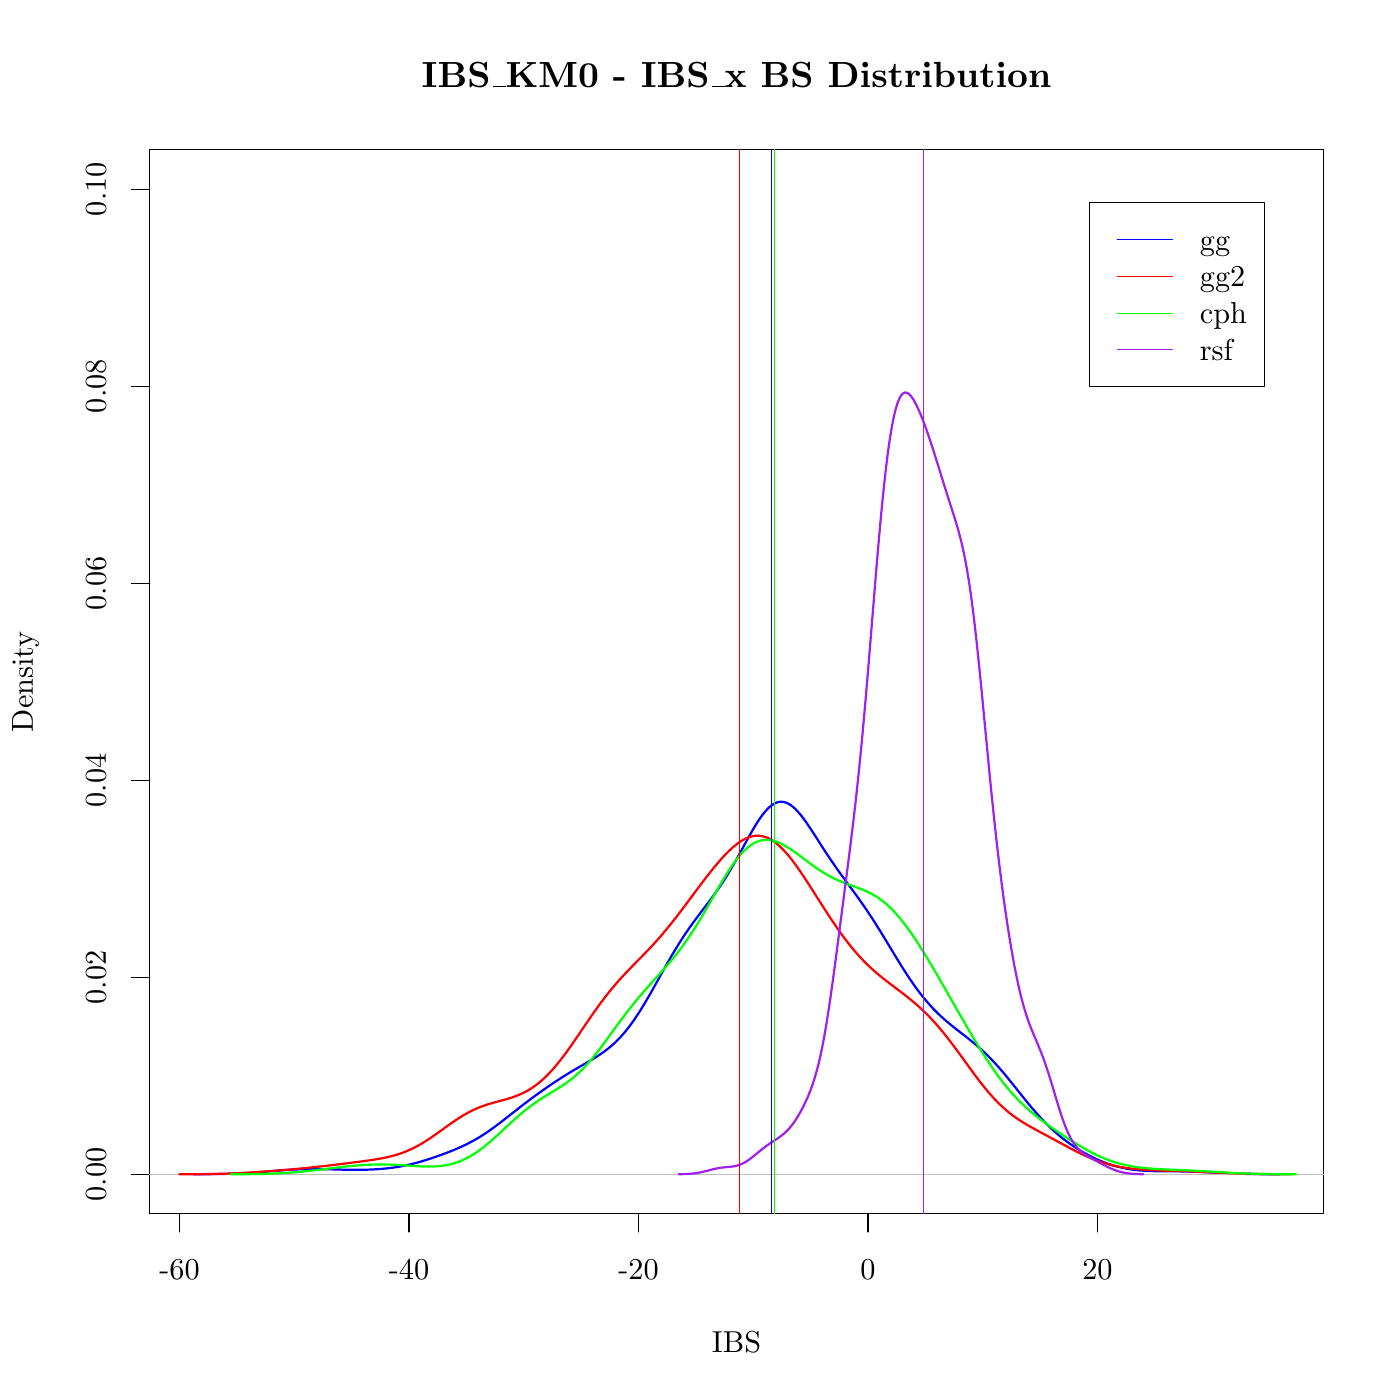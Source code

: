 % Created by tikzDevice version 0.8.1 on 2015-02-03 07:21:22
% !TEX encoding = UTF-8 Unicode
\documentclass[11pt]{memoir}
\nonstopmode

\usepackage{tikz}

\usepackage[active,tightpage,psfixbb]{preview}

\PreviewEnvironment{pgfpicture}

\setlength\PreviewBorder{0pt}

\usepackage{amsmath}
\newcommand{\SweaveOpts}[1]{}  % do not interfere with LaTeX
\newcommand{\SweaveInput}[1]{} % because they are not real TeX commands
\newcommand{\Sexpr}[1]{}       % will only be parsed by R


\usepackage{geometry}
\usepackage{amsmath}
\usepackage{lscape}
\geometry{verbose,tmargin=2.5cm,bmargin=2.5cm,lmargin=2.5cm,rmargin=2.5cm}


\begin{document}

\begin{tikzpicture}[x=1pt,y=1pt]
\definecolor{fillColor}{RGB}{255,255,255}
\path[use as bounding box,fill=fillColor,fill opacity=0.00] (0,0) rectangle (505.89,505.89);
\begin{scope}
\path[clip] ( 54.12, 67.32) rectangle (478.17,451.77);
\definecolor{drawColor}{RGB}{0,0,255}

\path[draw=drawColor,line width= 0.8pt,line join=round,line cap=round] ( 69.83, 81.57) --
	( 70.59, 81.57) --
	( 71.36, 81.58) --
	( 72.13, 81.58) --
	( 72.90, 81.58) --
	( 73.67, 81.59) --
	( 74.44, 81.59) --
	( 75.20, 81.60) --
	( 75.97, 81.61) --
	( 76.74, 81.62) --
	( 77.51, 81.63) --
	( 78.28, 81.64) --
	( 79.05, 81.65) --
	( 79.81, 81.66) --
	( 80.58, 81.68) --
	( 81.35, 81.70) --
	( 82.12, 81.72) --
	( 82.89, 81.74) --
	( 83.66, 81.76) --
	( 84.42, 81.79) --
	( 85.19, 81.82) --
	( 85.96, 81.85) --
	( 86.73, 81.89) --
	( 87.50, 81.92) --
	( 88.27, 81.96) --
	( 89.03, 82.01) --
	( 89.80, 82.05) --
	( 90.57, 82.10) --
	( 91.34, 82.15) --
	( 92.11, 82.20) --
	( 92.88, 82.26) --
	( 93.65, 82.32) --
	( 94.41, 82.38) --
	( 95.18, 82.44) --
	( 95.95, 82.50) --
	( 96.72, 82.56) --
	( 97.49, 82.63) --
	( 98.26, 82.69) --
	( 99.02, 82.75) --
	( 99.79, 82.82) --
	(100.56, 82.88) --
	(101.33, 82.94) --
	(102.10, 83.00) --
	(102.87, 83.05) --
	(103.63, 83.11) --
	(104.40, 83.16) --
	(105.17, 83.21) --
	(105.94, 83.25) --
	(106.71, 83.29) --
	(107.48, 83.32) --
	(108.24, 83.36) --
	(109.01, 83.38) --
	(109.78, 83.40) --
	(110.55, 83.42) --
	(111.32, 83.43) --
	(112.09, 83.44) --
	(112.85, 83.45) --
	(113.62, 83.45) --
	(114.39, 83.44) --
	(115.16, 83.44) --
	(115.93, 83.42) --
	(116.70, 83.41) --
	(117.46, 83.40) --
	(118.23, 83.38) --
	(119.00, 83.36) --
	(119.77, 83.34) --
	(120.54, 83.32) --
	(121.31, 83.30) --
	(122.07, 83.28) --
	(122.84, 83.26) --
	(123.61, 83.24) --
	(124.38, 83.22) --
	(125.15, 83.21) --
	(125.92, 83.20) --
	(126.69, 83.19) --
	(127.45, 83.18) --
	(128.22, 83.17) --
	(128.99, 83.17) --
	(129.76, 83.18) --
	(130.53, 83.19) --
	(131.30, 83.20) --
	(132.06, 83.21) --
	(132.83, 83.23) --
	(133.60, 83.26) --
	(134.37, 83.29) --
	(135.14, 83.33) --
	(135.91, 83.37) --
	(136.67, 83.42) --
	(137.44, 83.48) --
	(138.21, 83.54) --
	(138.98, 83.61) --
	(139.75, 83.69) --
	(140.52, 83.77) --
	(141.28, 83.87) --
	(142.05, 83.97) --
	(142.82, 84.08) --
	(143.59, 84.20) --
	(144.36, 84.33) --
	(145.13, 84.47) --
	(145.89, 84.62) --
	(146.66, 84.78) --
	(147.43, 84.95) --
	(148.20, 85.12) --
	(148.97, 85.31) --
	(149.74, 85.50) --
	(150.50, 85.71) --
	(151.27, 85.92) --
	(152.04, 86.14) --
	(152.81, 86.37) --
	(153.58, 86.60) --
	(154.35, 86.84) --
	(155.12, 87.09) --
	(155.88, 87.34) --
	(156.65, 87.60) --
	(157.42, 87.87) --
	(158.19, 88.14) --
	(158.96, 88.41) --
	(159.73, 88.69) --
	(160.49, 88.97) --
	(161.26, 89.26) --
	(162.03, 89.56) --
	(162.80, 89.86) --
	(163.57, 90.17) --
	(164.34, 90.49) --
	(165.10, 90.81) --
	(165.87, 91.15) --
	(166.64, 91.49) --
	(167.41, 91.85) --
	(168.18, 92.21) --
	(168.95, 92.59) --
	(169.71, 92.99) --
	(170.48, 93.39) --
	(171.25, 93.81) --
	(172.02, 94.25) --
	(172.79, 94.70) --
	(173.56, 95.17) --
	(174.32, 95.65) --
	(175.09, 96.15) --
	(175.86, 96.66) --
	(176.63, 97.19) --
	(177.40, 97.73) --
	(178.17, 98.28) --
	(178.93, 98.84) --
	(179.70, 99.41) --
	(180.47, 99.99) --
	(181.24,100.58) --
	(182.01,101.18) --
	(182.78,101.78) --
	(183.54,102.38) --
	(184.31,102.98) --
	(185.08,103.59) --
	(185.85,104.19) --
	(186.62,104.80) --
	(187.39,105.40) --
	(188.16,105.99) --
	(188.92,106.59) --
	(189.69,107.18) --
	(190.46,107.76) --
	(191.23,108.34) --
	(192.00,108.91) --
	(192.77,109.48) --
	(193.53,110.04) --
	(194.30,110.60) --
	(195.07,111.15) --
	(195.84,111.70) --
	(196.61,112.24) --
	(197.38,112.77) --
	(198.14,113.30) --
	(198.91,113.82) --
	(199.68,114.34) --
	(200.45,114.85) --
	(201.22,115.36) --
	(201.99,115.86) --
	(202.75,116.36) --
	(203.52,116.85) --
	(204.29,117.33) --
	(205.06,117.80) --
	(205.83,118.27) --
	(206.60,118.74) --
	(207.36,119.20) --
	(208.13,119.65) --
	(208.90,120.10) --
	(209.67,120.55) --
	(210.44,120.99) --
	(211.21,121.43) --
	(211.97,121.88) --
	(212.74,122.33) --
	(213.51,122.78) --
	(214.28,123.24) --
	(215.05,123.71) --
	(215.82,124.20) --
	(216.58,124.70) --
	(217.35,125.22) --
	(218.12,125.76) --
	(218.89,126.32) --
	(219.66,126.92) --
	(220.43,127.54) --
	(221.20,128.20) --
	(221.96,128.89) --
	(222.73,129.62) --
	(223.50,130.39) --
	(224.27,131.20) --
	(225.04,132.06) --
	(225.81,132.96) --
	(226.57,133.90) --
	(227.34,134.88) --
	(228.11,135.92) --
	(228.88,136.99) --
	(229.65,138.11) --
	(230.42,139.26) --
	(231.18,140.45) --
	(231.95,141.69) --
	(232.72,142.95) --
	(233.49,144.24) --
	(234.26,145.56) --
	(235.03,146.89) --
	(235.79,148.25) --
	(236.56,149.62) --
	(237.33,151.00) --
	(238.10,152.38) --
	(238.87,153.77) --
	(239.64,155.15) --
	(240.40,156.52) --
	(241.17,157.88) --
	(241.94,159.22) --
	(242.71,160.55) --
	(243.48,161.85) --
	(244.25,163.12) --
	(245.01,164.38) --
	(245.78,165.60) --
	(246.55,166.81) --
	(247.32,167.97) --
	(248.09,169.11) --
	(248.86,170.23) --
	(249.62,171.32) --
	(250.39,172.39) --
	(251.16,173.44) --
	(251.93,174.47) --
	(252.70,175.49) --
	(253.47,176.50) --
	(254.24,177.50) --
	(255.00,178.51) --
	(255.77,179.52) --
	(256.54,180.54) --
	(257.31,181.57) --
	(258.08,182.62) --
	(258.85,183.69) --
	(259.61,184.79) --
	(260.38,185.92) --
	(261.15,187.08) --
	(261.92,188.27) --
	(262.69,189.49) --
	(263.46,190.76) --
	(264.22,192.05) --
	(264.99,193.37) --
	(265.76,194.72) --
	(266.53,196.10) --
	(267.30,197.49) --
	(268.07,198.89) --
	(268.83,200.30) --
	(269.60,201.71) --
	(270.37,203.11) --
	(271.14,204.48) --
	(271.91,205.82) --
	(272.68,207.13) --
	(273.44,208.38) --
	(274.21,209.58) --
	(274.98,210.69) --
	(275.75,211.72) --
	(276.52,212.66) --
	(277.29,213.52) --
	(278.05,214.27) --
	(278.82,214.88) --
	(279.59,215.38) --
	(280.36,215.77) --
	(281.13,216.03) --
	(281.90,216.17) --
	(282.67,216.16) --
	(283.43,216.03) --
	(284.20,215.79) --
	(284.97,215.43) --
	(285.74,214.96) --
	(286.51,214.36) --
	(287.28,213.67) --
	(288.04,212.89) --
	(288.81,212.03) --
	(289.58,211.10) --
	(290.35,210.09) --
	(291.12,209.03) --
	(291.89,207.93) --
	(292.65,206.79) --
	(293.42,205.62) --
	(294.19,204.44) --
	(294.96,203.24) --
	(295.73,202.03) --
	(296.50,200.83) --
	(297.26,199.63) --
	(298.03,198.44) --
	(298.80,197.27) --
	(299.57,196.11) --
	(300.34,194.97) --
	(301.11,193.85) --
	(301.87,192.74) --
	(302.64,191.65) --
	(303.41,190.58) --
	(304.18,189.51) --
	(304.95,188.46) --
	(305.72,187.41) --
	(306.48,186.37) --
	(307.25,185.33) --
	(308.02,184.29) --
	(308.79,183.24) --
	(309.56,182.18) --
	(310.33,181.11) --
	(311.09,180.03) --
	(311.86,178.93) --
	(312.63,177.82) --
	(313.40,176.69) --
	(314.17,175.54) --
	(314.94,174.37) --
	(315.71,173.18) --
	(316.47,171.97) --
	(317.24,170.75) --
	(318.01,169.51) --
	(318.78,168.26) --
	(319.55,167.00) --
	(320.32,165.74) --
	(321.08,164.47) --
	(321.85,163.19) --
	(322.62,161.92) --
	(323.39,160.65) --
	(324.16,159.39) --
	(324.93,158.14) --
	(325.69,156.90) --
	(326.46,155.68) --
	(327.23,154.48) --
	(328.00,153.30) --
	(328.77,152.15) --
	(329.54,151.02) --
	(330.30,149.92) --
	(331.07,148.85) --
	(331.84,147.81) --
	(332.61,146.80) --
	(333.38,145.82) --
	(334.15,144.88) --
	(334.91,143.96) --
	(335.68,143.08) --
	(336.45,142.22) --
	(337.22,141.40) --
	(337.99,140.61) --
	(338.76,139.85) --
	(339.52,139.11) --
	(340.29,138.39) --
	(341.06,137.70) --
	(341.83,137.03) --
	(342.60,136.38) --
	(343.37,135.74) --
	(344.13,135.12) --
	(344.90,134.50) --
	(345.67,133.90) --
	(346.44,133.30) --
	(347.21,132.70) --
	(347.98,132.11) --
	(348.75,131.51) --
	(349.51,130.91) --
	(350.28,130.30) --
	(351.05,129.68) --
	(351.82,129.05) --
	(352.59,128.41) --
	(353.36,127.74) --
	(354.12,127.06) --
	(354.89,126.37) --
	(355.66,125.65) --
	(356.43,124.92) --
	(357.20,124.16) --
	(357.97,123.37) --
	(358.73,122.57) --
	(359.50,121.75) --
	(360.27,120.91) --
	(361.04,120.04) --
	(361.81,119.15) --
	(362.58,118.25) --
	(363.34,117.33) --
	(364.11,116.40) --
	(364.88,115.45) --
	(365.65,114.50) --
	(366.42,113.54) --
	(367.19,112.58) --
	(367.95,111.61) --
	(368.72,110.65) --
	(369.49,109.69) --
	(370.26,108.73) --
	(371.03,107.79) --
	(371.80,106.85) --
	(372.56,105.93) --
	(373.33,105.03) --
	(374.10,104.14) --
	(374.87,103.26) --
	(375.64,102.41) --
	(376.41,101.58) --
	(377.17,100.77) --
	(377.94, 99.98) --
	(378.71, 99.22) --
	(379.48, 98.47) --
	(380.25, 97.75) --
	(381.02, 97.05) --
	(381.79, 96.38) --
	(382.55, 95.72) --
	(383.32, 95.08) --
	(384.09, 94.47) --
	(384.86, 93.87) --
	(385.63, 93.30) --
	(386.40, 92.74) --
	(387.16, 92.20) --
	(387.93, 91.68) --
	(388.70, 91.17) --
	(389.47, 90.68) --
	(390.24, 90.21) --
	(391.01, 89.75) --
	(391.77, 89.31) --
	(392.54, 88.88) --
	(393.31, 88.47) --
	(394.08, 88.07) --
	(394.85, 87.69) --
	(395.62, 87.32) --
	(396.38, 86.96) --
	(397.15, 86.63) --
	(397.92, 86.30) --
	(398.69, 85.99) --
	(399.46, 85.70) --
	(400.23, 85.42) --
	(400.99, 85.16) --
	(401.76, 84.91) --
	(402.53, 84.67) --
	(403.30, 84.45) --
	(404.07, 84.25) --
	(404.84, 84.06) --
	(405.60, 83.89) --
	(406.37, 83.73) --
	(407.14, 83.58) --
	(407.91, 83.44) --
	(408.68, 83.33) --
	(409.45, 83.22) --
	(410.22, 83.12) --
	(410.98, 83.04) --
	(411.75, 82.96) --
	(412.52, 82.90) --
	(413.29, 82.85) --
	(414.06, 82.80) --
	(414.83, 82.76) --
	(415.59, 82.73) --
	(416.36, 82.71) --
	(417.13, 82.69) --
	(417.90, 82.67) --
	(418.67, 82.66) --
	(419.44, 82.65) --
	(420.20, 82.65) --
	(420.97, 82.64) --
	(421.74, 82.64) --
	(422.51, 82.64) --
	(423.28, 82.64) --
	(424.05, 82.63) --
	(424.81, 82.63) --
	(425.58, 82.62) --
	(426.35, 82.61) --
	(427.12, 82.60) --
	(427.89, 82.58) --
	(428.66, 82.57) --
	(429.42, 82.55) --
	(430.19, 82.53) --
	(430.96, 82.50) --
	(431.73, 82.47) --
	(432.50, 82.44) --
	(433.27, 82.41) --
	(434.03, 82.38) --
	(434.80, 82.34) --
	(435.57, 82.31) --
	(436.34, 82.27) --
	(437.11, 82.23) --
	(437.88, 82.19) --
	(438.64, 82.15) --
	(439.41, 82.12) --
	(440.18, 82.08) --
	(440.95, 82.04) --
	(441.72, 82.00) --
	(442.49, 81.97) --
	(443.26, 81.93) --
	(444.02, 81.90) --
	(444.79, 81.87) --
	(445.56, 81.84) --
	(446.33, 81.81) --
	(447.10, 81.79) --
	(447.87, 81.76) --
	(448.63, 81.74) --
	(449.40, 81.72) --
	(450.17, 81.70) --
	(450.94, 81.68) --
	(451.71, 81.67) --
	(452.48, 81.65) --
	(453.24, 81.64) --
	(454.01, 81.63) --
	(454.78, 81.62) --
	(455.55, 81.61) --
	(456.32, 81.60) --
	(457.09, 81.60) --
	(457.85, 81.59) --
	(458.62, 81.59) --
	(459.39, 81.58) --
	(460.16, 81.58) --
	(460.93, 81.58) --
	(461.70, 81.57) --
	(462.46, 81.57);
\end{scope}
\begin{scope}
\path[clip] (  0.00,  0.00) rectangle (505.89,505.89);
\definecolor{drawColor}{RGB}{0,0,0}

\path[draw=drawColor,line width= 0.4pt,line join=round,line cap=round] ( 64.87, 67.32) -- (396.55, 67.32);

\path[draw=drawColor,line width= 0.4pt,line join=round,line cap=round] ( 64.87, 67.32) -- ( 64.87, 60.72);

\path[draw=drawColor,line width= 0.4pt,line join=round,line cap=round] (147.79, 67.32) -- (147.79, 60.72);

\path[draw=drawColor,line width= 0.4pt,line join=round,line cap=round] (230.71, 67.32) -- (230.71, 60.72);

\path[draw=drawColor,line width= 0.4pt,line join=round,line cap=round] (313.63, 67.32) -- (313.63, 60.72);

\path[draw=drawColor,line width= 0.4pt,line join=round,line cap=round] (396.55, 67.32) -- (396.55, 60.72);

\node[text=drawColor,anchor=base,inner sep=0pt, outer sep=0pt, scale=  1.00] at ( 64.87, 43.56) {-60};

\node[text=drawColor,anchor=base,inner sep=0pt, outer sep=0pt, scale=  1.00] at (147.79, 43.56) {-40};

\node[text=drawColor,anchor=base,inner sep=0pt, outer sep=0pt, scale=  1.00] at (230.71, 43.56) {-20};

\node[text=drawColor,anchor=base,inner sep=0pt, outer sep=0pt, scale=  1.00] at (313.63, 43.56) {0};

\node[text=drawColor,anchor=base,inner sep=0pt, outer sep=0pt, scale=  1.00] at (396.55, 43.56) {20};

\path[draw=drawColor,line width= 0.4pt,line join=round,line cap=round] ( 54.12, 81.56) -- ( 54.12,437.53);

\path[draw=drawColor,line width= 0.4pt,line join=round,line cap=round] ( 54.12, 81.56) -- ( 47.52, 81.56);

\path[draw=drawColor,line width= 0.4pt,line join=round,line cap=round] ( 54.12,152.75) -- ( 47.52,152.75);

\path[draw=drawColor,line width= 0.4pt,line join=round,line cap=round] ( 54.12,223.95) -- ( 47.52,223.95);

\path[draw=drawColor,line width= 0.4pt,line join=round,line cap=round] ( 54.12,295.14) -- ( 47.52,295.14);

\path[draw=drawColor,line width= 0.4pt,line join=round,line cap=round] ( 54.12,366.34) -- ( 47.52,366.34);

\path[draw=drawColor,line width= 0.4pt,line join=round,line cap=round] ( 54.12,437.53) -- ( 47.52,437.53);

\node[text=drawColor,rotate= 90.00,anchor=base,inner sep=0pt, outer sep=0pt, scale=  1.00] at ( 38.28, 81.56) {0.00};

\node[text=drawColor,rotate= 90.00,anchor=base,inner sep=0pt, outer sep=0pt, scale=  1.00] at ( 38.28,152.75) {0.02};

\node[text=drawColor,rotate= 90.00,anchor=base,inner sep=0pt, outer sep=0pt, scale=  1.00] at ( 38.28,223.95) {0.04};

\node[text=drawColor,rotate= 90.00,anchor=base,inner sep=0pt, outer sep=0pt, scale=  1.00] at ( 38.28,295.14) {0.06};

\node[text=drawColor,rotate= 90.00,anchor=base,inner sep=0pt, outer sep=0pt, scale=  1.00] at ( 38.28,366.34) {0.08};

\node[text=drawColor,rotate= 90.00,anchor=base,inner sep=0pt, outer sep=0pt, scale=  1.00] at ( 38.28,437.53) {0.10};

\path[draw=drawColor,line width= 0.4pt,line join=round,line cap=round] ( 54.12, 67.32) --
	(478.17, 67.32) --
	(478.17,451.77) --
	( 54.12,451.77) --
	( 54.12, 67.32);
\end{scope}
\begin{scope}
\path[clip] (  0.00,  0.00) rectangle (505.89,505.89);
\definecolor{drawColor}{RGB}{0,0,0}

\node[text=drawColor,anchor=base,inner sep=0pt, outer sep=0pt, scale=  1.20] at (266.14,474.30) {\bfseries IBS\_KM0 - IBS\_x BS Distribution};

\node[text=drawColor,anchor=base,inner sep=0pt, outer sep=0pt, scale=  1.00] at (266.14, 17.16) {IBS};

\node[text=drawColor,rotate= 90.00,anchor=base,inner sep=0pt, outer sep=0pt, scale=  1.00] at ( 11.88,259.55) {Density};
\end{scope}
\begin{scope}
\path[clip] ( 54.12, 67.32) rectangle (478.17,451.77);
\definecolor{drawColor}{RGB}{190,190,190}

\path[draw=drawColor,line width= 0.0pt,line join=round,line cap=round] ( 54.12, 81.56) -- (478.17, 81.56);
\definecolor{drawColor}{RGB}{255,0,0}

\path[draw=drawColor,line width= 0.8pt,line join=round,line cap=round] ( 64.73, 81.57) --
	( 65.51, 81.57) --
	( 66.30, 81.57) --
	( 67.09, 81.58) --
	( 67.87, 81.58) --
	( 68.66, 81.58) --
	( 69.44, 81.59) --
	( 70.23, 81.59) --
	( 71.02, 81.60) --
	( 71.80, 81.61) --
	( 72.59, 81.61) --
	( 73.38, 81.62) --
	( 74.16, 81.63) --
	( 74.95, 81.64) --
	( 75.74, 81.65) --
	( 76.52, 81.67) --
	( 77.31, 81.68) --
	( 78.09, 81.70) --
	( 78.88, 81.71) --
	( 79.67, 81.73) --
	( 80.45, 81.76) --
	( 81.24, 81.78) --
	( 82.03, 81.80) --
	( 82.81, 81.83) --
	( 83.60, 81.86) --
	( 84.39, 81.89) --
	( 85.17, 81.92) --
	( 85.96, 81.96) --
	( 86.75, 82.00) --
	( 87.53, 82.04) --
	( 88.32, 82.08) --
	( 89.10, 82.12) --
	( 89.89, 82.17) --
	( 90.68, 82.22) --
	( 91.46, 82.26) --
	( 92.25, 82.32) --
	( 93.04, 82.37) --
	( 93.82, 82.42) --
	( 94.61, 82.48) --
	( 95.40, 82.54) --
	( 96.18, 82.59) --
	( 96.97, 82.65) --
	( 97.76, 82.71) --
	( 98.54, 82.78) --
	( 99.33, 82.84) --
	(100.11, 82.90) --
	(100.90, 82.97) --
	(101.69, 83.03) --
	(102.47, 83.10) --
	(103.26, 83.17) --
	(104.05, 83.23) --
	(104.83, 83.30) --
	(105.62, 83.37) --
	(106.41, 83.44) --
	(107.19, 83.51) --
	(107.98, 83.58) --
	(108.76, 83.66) --
	(109.55, 83.73) --
	(110.34, 83.81) --
	(111.12, 83.89) --
	(111.91, 83.97) --
	(112.70, 84.05) --
	(113.48, 84.13) --
	(114.27, 84.21) --
	(115.06, 84.30) --
	(115.84, 84.39) --
	(116.63, 84.47) --
	(117.42, 84.56) --
	(118.20, 84.66) --
	(118.99, 84.75) --
	(119.77, 84.84) --
	(120.56, 84.94) --
	(121.35, 85.03) --
	(122.13, 85.13) --
	(122.92, 85.23) --
	(123.71, 85.32) --
	(124.49, 85.42) --
	(125.28, 85.52) --
	(126.07, 85.62) --
	(126.85, 85.72) --
	(127.64, 85.82) --
	(128.43, 85.92) --
	(129.21, 86.02) --
	(130.00, 86.12) --
	(130.78, 86.23) --
	(131.57, 86.33) --
	(132.36, 86.44) --
	(133.14, 86.55) --
	(133.93, 86.66) --
	(134.72, 86.78) --
	(135.50, 86.90) --
	(136.29, 87.03) --
	(137.08, 87.17) --
	(137.86, 87.31) --
	(138.65, 87.47) --
	(139.43, 87.63) --
	(140.22, 87.80) --
	(141.01, 87.99) --
	(141.79, 88.19) --
	(142.58, 88.41) --
	(143.37, 88.64) --
	(144.15, 88.89) --
	(144.94, 89.16) --
	(145.73, 89.44) --
	(146.51, 89.74) --
	(147.30, 90.07) --
	(148.09, 90.42) --
	(148.87, 90.78) --
	(149.66, 91.17) --
	(150.44, 91.58) --
	(151.23, 92.00) --
	(152.02, 92.45) --
	(152.80, 92.92) --
	(153.59, 93.41) --
	(154.38, 93.91) --
	(155.16, 94.42) --
	(155.95, 94.96) --
	(156.74, 95.50) --
	(157.52, 96.05) --
	(158.31, 96.61) --
	(159.10, 97.17) --
	(159.88, 97.74) --
	(160.67, 98.31) --
	(161.45, 98.87) --
	(162.24, 99.43) --
	(163.03, 99.99) --
	(163.81,100.53) --
	(164.60,101.06) --
	(165.39,101.58) --
	(166.17,102.09) --
	(166.96,102.58) --
	(167.75,103.05) --
	(168.53,103.49) --
	(169.32,103.92) --
	(170.10,104.34) --
	(170.89,104.72) --
	(171.68,105.08) --
	(172.46,105.43) --
	(173.25,105.75) --
	(174.04,106.06) --
	(174.82,106.34) --
	(175.61,106.61) --
	(176.40,106.86) --
	(177.18,107.10) --
	(177.97,107.33) --
	(178.76,107.55) --
	(179.54,107.76) --
	(180.33,107.98) --
	(181.11,108.19) --
	(181.90,108.40) --
	(182.69,108.62) --
	(183.47,108.85) --
	(184.26,109.09) --
	(185.05,109.34) --
	(185.83,109.61) --
	(186.62,109.90) --
	(187.41,110.22) --
	(188.19,110.55) --
	(188.98,110.92) --
	(189.77,111.31) --
	(190.55,111.74) --
	(191.34,112.21) --
	(192.12,112.70) --
	(192.91,113.23) --
	(193.70,113.80) --
	(194.48,114.41) --
	(195.27,115.06) --
	(196.06,115.74) --
	(196.84,116.47) --
	(197.63,117.24) --
	(198.42,118.04) --
	(199.20,118.89) --
	(199.99,119.76) --
	(200.77,120.67) --
	(201.56,121.63) --
	(202.35,122.61) --
	(203.13,123.62) --
	(203.92,124.66) --
	(204.71,125.72) --
	(205.49,126.81) --
	(206.28,127.92) --
	(207.07,129.05) --
	(207.85,130.18) --
	(208.64,131.33) --
	(209.43,132.49) --
	(210.21,133.65) --
	(211.00,134.81) --
	(211.78,135.97) --
	(212.57,137.12) --
	(213.36,138.26) --
	(214.14,139.40) --
	(214.93,140.52) --
	(215.72,141.62) --
	(216.50,142.71) --
	(217.29,143.77) --
	(218.08,144.82) --
	(218.86,145.85) --
	(219.65,146.85) --
	(220.44,147.83) --
	(221.22,148.78) --
	(222.01,149.72) --
	(222.79,150.64) --
	(223.58,151.53) --
	(224.37,152.40) --
	(225.15,153.26) --
	(225.94,154.10) --
	(226.73,154.94) --
	(227.51,155.75) --
	(228.30,156.56) --
	(229.09,157.37) --
	(229.87,158.17) --
	(230.66,158.97) --
	(231.44,159.77) --
	(232.23,160.57) --
	(233.02,161.38) --
	(233.80,162.20) --
	(234.59,163.02) --
	(235.38,163.86) --
	(236.16,164.71) --
	(236.95,165.58) --
	(237.74,166.46) --
	(238.52,167.35) --
	(239.31,168.26) --
	(240.10,169.19) --
	(240.88,170.14) --
	(241.67,171.10) --
	(242.45,172.07) --
	(243.24,173.06) --
	(244.03,174.06) --
	(244.81,175.07) --
	(245.60,176.10) --
	(246.39,177.13) --
	(247.17,178.17) --
	(247.96,179.22) --
	(248.75,180.28) --
	(249.53,181.33) --
	(250.32,182.39) --
	(251.11,183.45) --
	(251.89,184.50) --
	(252.68,185.55) --
	(253.46,186.59) --
	(254.25,187.63) --
	(255.04,188.66) --
	(255.82,189.67) --
	(256.61,190.67) --
	(257.40,191.66) --
	(258.18,192.62) --
	(258.97,193.57) --
	(259.76,194.49) --
	(260.54,195.39) --
	(261.33,196.26) --
	(262.11,197.10) --
	(262.90,197.90) --
	(263.69,198.67) --
	(264.47,199.40) --
	(265.26,200.09) --
	(266.05,200.73) --
	(266.83,201.31) --
	(267.62,201.85) --
	(268.41,202.33) --
	(269.19,202.76) --
	(269.98,203.12) --
	(270.77,203.41) --
	(271.55,203.64) --
	(272.34,203.80) --
	(273.12,203.90) --
	(273.91,203.92) --
	(274.70,203.85) --
	(275.48,203.72) --
	(276.27,203.52) --
	(277.06,203.25) --
	(277.84,202.89) --
	(278.63,202.46) --
	(279.42,201.97) --
	(280.20,201.41) --
	(280.99,200.78) --
	(281.78,200.07) --
	(282.56,199.31) --
	(283.35,198.49) --
	(284.13,197.63) --
	(284.92,196.71) --
	(285.71,195.73) --
	(286.49,194.71) --
	(287.28,193.66) --
	(288.07,192.57) --
	(288.85,191.45) --
	(289.64,190.30) --
	(290.43,189.13) --
	(291.21,187.94) --
	(292.00,186.73) --
	(292.78,185.51) --
	(293.57,184.27) --
	(294.36,183.04) --
	(295.14,181.80) --
	(295.93,180.56) --
	(296.72,179.32) --
	(297.50,178.09) --
	(298.29,176.87) --
	(299.08,175.66) --
	(299.86,174.46) --
	(300.65,173.27) --
	(301.44,172.11) --
	(302.22,170.96) --
	(303.01,169.83) --
	(303.79,168.72) --
	(304.58,167.64) --
	(305.37,166.59) --
	(306.15,165.56) --
	(306.94,164.55) --
	(307.73,163.57) --
	(308.51,162.62) --
	(309.30,161.71) --
	(310.09,160.81) --
	(310.87,159.95) --
	(311.66,159.11) --
	(312.45,158.30) --
	(313.23,157.52) --
	(314.02,156.76) --
	(314.80,156.02) --
	(315.59,155.31) --
	(316.38,154.62) --
	(317.16,153.95) --
	(317.95,153.29) --
	(318.74,152.65) --
	(319.52,152.03) --
	(320.31,151.41) --
	(321.10,150.81) --
	(321.88,150.21) --
	(322.67,149.61) --
	(323.45,149.02) --
	(324.24,148.43) --
	(325.03,147.83) --
	(325.81,147.23) --
	(326.60,146.63) --
	(327.39,146.02) --
	(328.17,145.39) --
	(328.96,144.76) --
	(329.75,144.11) --
	(330.53,143.44) --
	(331.32,142.76) --
	(332.11,142.06) --
	(332.89,141.34) --
	(333.68,140.60) --
	(334.46,139.84) --
	(335.25,139.05) --
	(336.04,138.25) --
	(336.82,137.41) --
	(337.61,136.56) --
	(338.40,135.68) --
	(339.18,134.77) --
	(339.97,133.84) --
	(340.76,132.89) --
	(341.54,131.92) --
	(342.33,130.93) --
	(343.12,129.92) --
	(343.90,128.88) --
	(344.69,127.84) --
	(345.47,126.78) --
	(346.26,125.71) --
	(347.05,124.62) --
	(347.83,123.54) --
	(348.62,122.45) --
	(349.41,121.36) --
	(350.19,120.27) --
	(350.98,119.19) --
	(351.77,118.12) --
	(352.55,117.06) --
	(353.34,116.01) --
	(354.12,114.99) --
	(354.91,113.98) --
	(355.70,113.00) --
	(356.48,112.04) --
	(357.27,111.10) --
	(358.06,110.20) --
	(358.84,109.33) --
	(359.63,108.48) --
	(360.42,107.67) --
	(361.20,106.89) --
	(361.99,106.14) --
	(362.78,105.43) --
	(363.56,104.74) --
	(364.35,104.08) --
	(365.13,103.45) --
	(365.92,102.86) --
	(366.71,102.28) --
	(367.49,101.73) --
	(368.28,101.20) --
	(369.07,100.69) --
	(369.85,100.20) --
	(370.64, 99.73) --
	(371.43, 99.26) --
	(372.21, 98.81) --
	(373.00, 98.37) --
	(373.79, 97.94) --
	(374.57, 97.51) --
	(375.36, 97.08) --
	(376.14, 96.66) --
	(376.93, 96.24) --
	(377.72, 95.82) --
	(378.50, 95.40) --
	(379.29, 94.97) --
	(380.08, 94.55) --
	(380.86, 94.13) --
	(381.65, 93.70) --
	(382.44, 93.28) --
	(383.22, 92.85) --
	(384.01, 92.42) --
	(384.79, 92.00) --
	(385.58, 91.57) --
	(386.37, 91.15) --
	(387.15, 90.74) --
	(387.94, 90.33) --
	(388.73, 89.92) --
	(389.51, 89.52) --
	(390.30, 89.14) --
	(391.09, 88.75) --
	(391.87, 88.38) --
	(392.66, 88.03) --
	(393.45, 87.68) --
	(394.23, 87.35) --
	(395.02, 87.03) --
	(395.80, 86.72) --
	(396.59, 86.43) --
	(397.38, 86.15) --
	(398.16, 85.89) --
	(398.95, 85.64) --
	(399.74, 85.40) --
	(400.52, 85.18) --
	(401.31, 84.98) --
	(402.10, 84.78) --
	(402.88, 84.60) --
	(403.67, 84.43) --
	(404.46, 84.28) --
	(405.24, 84.14) --
	(406.03, 84.01) --
	(406.81, 83.89) --
	(407.60, 83.78) --
	(408.39, 83.67) --
	(409.17, 83.58) --
	(409.96, 83.50) --
	(410.75, 83.42) --
	(411.53, 83.35) --
	(412.32, 83.29) --
	(413.11, 83.23) --
	(413.89, 83.18) --
	(414.68, 83.14) --
	(415.46, 83.09) --
	(416.25, 83.06) --
	(417.04, 83.02) --
	(417.82, 82.99) --
	(418.61, 82.96) --
	(419.40, 82.93) --
	(420.18, 82.91) --
	(420.97, 82.88) --
	(421.76, 82.86) --
	(422.54, 82.84) --
	(423.33, 82.82) --
	(424.12, 82.79) --
	(424.90, 82.77) --
	(425.69, 82.75) --
	(426.47, 82.72) --
	(427.26, 82.70) --
	(428.05, 82.67) --
	(428.83, 82.65) --
	(429.62, 82.62) --
	(430.41, 82.59) --
	(431.19, 82.56) --
	(431.98, 82.53) --
	(432.77, 82.49) --
	(433.55, 82.46) --
	(434.34, 82.42) --
	(435.13, 82.39) --
	(435.91, 82.35) --
	(436.70, 82.31) --
	(437.48, 82.28) --
	(438.27, 82.24) --
	(439.06, 82.20) --
	(439.84, 82.16) --
	(440.63, 82.13) --
	(441.42, 82.09) --
	(442.20, 82.05) --
	(442.99, 82.02) --
	(443.78, 81.99) --
	(444.56, 81.95) --
	(445.35, 81.92) --
	(446.13, 81.89) --
	(446.92, 81.86) --
	(447.71, 81.84) --
	(448.49, 81.81) --
	(449.28, 81.79) --
	(450.07, 81.76) --
	(450.85, 81.74) --
	(451.64, 81.72) --
	(452.43, 81.71) --
	(453.21, 81.69) --
	(454.00, 81.67) --
	(454.79, 81.66) --
	(455.57, 81.65) --
	(456.36, 81.64) --
	(457.14, 81.63) --
	(457.93, 81.62) --
	(458.72, 81.61) --
	(459.50, 81.60) --
	(460.29, 81.60) --
	(461.08, 81.59) --
	(461.86, 81.59) --
	(462.65, 81.58) --
	(463.44, 81.58) --
	(464.22, 81.58) --
	(465.01, 81.57) --
	(465.80, 81.57) --
	(466.58, 81.57);
\definecolor{drawColor}{RGB}{0,255,0}

\path[draw=drawColor,line width= 0.8pt,line join=round,line cap=round] ( 83.45, 81.57) --
	( 84.20, 81.57) --
	( 84.95, 81.58) --
	( 85.71, 81.58) --
	( 86.46, 81.58) --
	( 87.21, 81.59) --
	( 87.97, 81.59) --
	( 88.72, 81.60) --
	( 89.47, 81.61) --
	( 90.23, 81.61) --
	( 90.98, 81.62) --
	( 91.73, 81.63) --
	( 92.49, 81.64) --
	( 93.24, 81.66) --
	( 93.99, 81.67) --
	( 94.75, 81.69) --
	( 95.50, 81.71) --
	( 96.25, 81.73) --
	( 97.00, 81.75) --
	( 97.76, 81.77) --
	( 98.51, 81.80) --
	( 99.26, 81.83) --
	(100.02, 81.86) --
	(100.77, 81.90) --
	(101.52, 81.94) --
	(102.28, 81.98) --
	(103.03, 82.03) --
	(103.78, 82.07) --
	(104.54, 82.13) --
	(105.29, 82.18) --
	(106.04, 82.24) --
	(106.80, 82.30) --
	(107.55, 82.36) --
	(108.30, 82.43) --
	(109.06, 82.50) --
	(109.81, 82.58) --
	(110.56, 82.66) --
	(111.32, 82.73) --
	(112.07, 82.82) --
	(112.82, 82.90) --
	(113.58, 82.99) --
	(114.33, 83.08) --
	(115.08, 83.17) --
	(115.83, 83.26) --
	(116.59, 83.35) --
	(117.34, 83.44) --
	(118.09, 83.54) --
	(118.85, 83.63) --
	(119.60, 83.72) --
	(120.35, 83.81) --
	(121.11, 83.91) --
	(121.86, 84.00) --
	(122.61, 84.09) --
	(123.37, 84.17) --
	(124.12, 84.26) --
	(124.87, 84.34) --
	(125.63, 84.42) --
	(126.38, 84.50) --
	(127.13, 84.57) --
	(127.89, 84.64) --
	(128.64, 84.71) --
	(129.39, 84.77) --
	(130.15, 84.83) --
	(130.90, 84.88) --
	(131.65, 84.92) --
	(132.41, 84.97) --
	(133.16, 85.01) --
	(133.91, 85.04) --
	(134.67, 85.06) --
	(135.42, 85.08) --
	(136.17, 85.10) --
	(136.92, 85.11) --
	(137.68, 85.11) --
	(138.43, 85.11) --
	(139.18, 85.10) --
	(139.94, 85.09) --
	(140.69, 85.07) --
	(141.44, 85.04) --
	(142.20, 85.01) --
	(142.95, 84.98) --
	(143.70, 84.94) --
	(144.46, 84.90) --
	(145.21, 84.85) --
	(145.96, 84.80) --
	(146.72, 84.75) --
	(147.47, 84.70) --
	(148.22, 84.65) --
	(148.98, 84.60) --
	(149.73, 84.55) --
	(150.48, 84.51) --
	(151.24, 84.46) --
	(151.99, 84.42) --
	(152.74, 84.39) --
	(153.50, 84.37) --
	(154.25, 84.35) --
	(155.00, 84.35) --
	(155.76, 84.35) --
	(156.51, 84.37) --
	(157.26, 84.41) --
	(158.01, 84.45) --
	(158.77, 84.51) --
	(159.52, 84.60) --
	(160.27, 84.70) --
	(161.03, 84.82) --
	(161.78, 84.96) --
	(162.53, 85.12) --
	(163.29, 85.31) --
	(164.04, 85.52) --
	(164.79, 85.76) --
	(165.55, 86.02) --
	(166.30, 86.31) --
	(167.05, 86.63) --
	(167.81, 86.97) --
	(168.56, 87.35) --
	(169.31, 87.74) --
	(170.07, 88.17) --
	(170.82, 88.62) --
	(171.57, 89.10) --
	(172.33, 89.60) --
	(173.08, 90.13) --
	(173.83, 90.68) --
	(174.59, 91.26) --
	(175.34, 91.86) --
	(176.09, 92.47) --
	(176.85, 93.11) --
	(177.60, 93.75) --
	(178.35, 94.42) --
	(179.10, 95.10) --
	(179.86, 95.78) --
	(180.61, 96.47) --
	(181.36, 97.17) --
	(182.12, 97.87) --
	(182.87, 98.58) --
	(183.62, 99.28) --
	(184.38, 99.97) --
	(185.13,100.66) --
	(185.88,101.35) --
	(186.64,102.02) --
	(187.39,102.68) --
	(188.14,103.33) --
	(188.90,103.96) --
	(189.65,104.58) --
	(190.40,105.18) --
	(191.16,105.76) --
	(191.91,106.33) --
	(192.66,106.88) --
	(193.42,107.41) --
	(194.17,107.93) --
	(194.92,108.44) --
	(195.68,108.93) --
	(196.43,109.40) --
	(197.18,109.87) --
	(197.94,110.33) --
	(198.69,110.79) --
	(199.44,111.24) --
	(200.19,111.70) --
	(200.95,112.16) --
	(201.70,112.63) --
	(202.45,113.10) --
	(203.21,113.59) --
	(203.96,114.10) --
	(204.71,114.62) --
	(205.47,115.17) --
	(206.22,115.74) --
	(206.97,116.34) --
	(207.73,116.97) --
	(208.48,117.63) --
	(209.23,118.32) --
	(209.99,119.04) --
	(210.74,119.79) --
	(211.49,120.58) --
	(212.25,121.40) --
	(213.00,122.25) --
	(213.75,123.13) --
	(214.51,124.04) --
	(215.26,124.98) --
	(216.01,125.93) --
	(216.77,126.91) --
	(217.52,127.90) --
	(218.27,128.92) --
	(219.02,129.94) --
	(219.78,130.97) --
	(220.53,132.01) --
	(221.28,133.04) --
	(222.04,134.08) --
	(222.79,135.12) --
	(223.54,136.14) --
	(224.30,137.16) --
	(225.05,138.18) --
	(225.80,139.17) --
	(226.56,140.16) --
	(227.31,141.13) --
	(228.06,142.08) --
	(228.82,143.03) --
	(229.57,143.95) --
	(230.32,144.86) --
	(231.08,145.76) --
	(231.83,146.64) --
	(232.58,147.51) --
	(233.34,148.37) --
	(234.09,149.22) --
	(234.84,150.07) --
	(235.60,150.91) --
	(236.35,151.74) --
	(237.10,152.58) --
	(237.86,153.41) --
	(238.61,154.25) --
	(239.36,155.10) --
	(240.11,155.95) --
	(240.87,156.81) --
	(241.62,157.69) --
	(242.37,158.58) --
	(243.13,159.49) --
	(243.88,160.42) --
	(244.63,161.37) --
	(245.39,162.34) --
	(246.14,163.34) --
	(246.89,164.36) --
	(247.65,165.41) --
	(248.40,166.49) --
	(249.15,167.60) --
	(249.91,168.73) --
	(250.66,169.89) --
	(251.41,171.08) --
	(252.17,172.30) --
	(252.92,173.54) --
	(253.67,174.79) --
	(254.43,176.07) --
	(255.18,177.37) --
	(255.93,178.68) --
	(256.69,180.00) --
	(257.44,181.32) --
	(258.19,182.64) --
	(258.95,183.96) --
	(259.70,185.27) --
	(260.45,186.56) --
	(261.20,187.84) --
	(261.96,189.08) --
	(262.71,190.30) --
	(263.46,191.47) --
	(264.22,192.61) --
	(264.97,193.71) --
	(265.72,194.74) --
	(266.48,195.72) --
	(267.23,196.65) --
	(267.98,197.52) --
	(268.74,198.32) --
	(269.49,199.04) --
	(270.24,199.69) --
	(271.00,200.28) --
	(271.75,200.80) --
	(272.50,201.25) --
	(273.26,201.61) --
	(274.01,201.91) --
	(274.76,202.14) --
	(275.52,202.30) --
	(276.27,202.39) --
	(277.02,202.41) --
	(277.78,202.37) --
	(278.53,202.28) --
	(279.28,202.13) --
	(280.04,201.92) --
	(280.79,201.66) --
	(281.54,201.36) --
	(282.29,201.01) --
	(283.05,200.63) --
	(283.80,200.21) --
	(284.55,199.76) --
	(285.31,199.28) --
	(286.06,198.78) --
	(286.81,198.26) --
	(287.57,197.72) --
	(288.32,197.17) --
	(289.07,196.61) --
	(289.83,196.05) --
	(290.58,195.48) --
	(291.33,194.91) --
	(292.09,194.35) --
	(292.84,193.79) --
	(293.59,193.24) --
	(294.35,192.70) --
	(295.10,192.17) --
	(295.85,191.66) --
	(296.61,191.17) --
	(297.36,190.69) --
	(298.11,190.23) --
	(298.87,189.79) --
	(299.62,189.37) --
	(300.37,188.97) --
	(301.12,188.58) --
	(301.88,188.22) --
	(302.63,187.88) --
	(303.38,187.55) --
	(304.14,187.24) --
	(304.89,186.94) --
	(305.64,186.65) --
	(306.40,186.37) --
	(307.15,186.10) --
	(307.90,185.83) --
	(308.66,185.56) --
	(309.41,185.28) --
	(310.16,185.01) --
	(310.92,184.72) --
	(311.67,184.42) --
	(312.42,184.10) --
	(313.18,183.77) --
	(313.93,183.41) --
	(314.68,183.03) --
	(315.44,182.62) --
	(316.19,182.18) --
	(316.94,181.71) --
	(317.70,181.20) --
	(318.45,180.66) --
	(319.20,180.09) --
	(319.96,179.47) --
	(320.71,178.81) --
	(321.46,178.11) --
	(322.21,177.38) --
	(322.97,176.60) --
	(323.72,175.79) --
	(324.47,174.93) --
	(325.23,174.04) --
	(325.98,173.11) --
	(326.73,172.15) --
	(327.49,171.15) --
	(328.24,170.12) --
	(328.99,169.06) --
	(329.75,167.97) --
	(330.50,166.86) --
	(331.25,165.72) --
	(332.01,164.55) --
	(332.76,163.37) --
	(333.51,162.16) --
	(334.27,160.94) --
	(335.02,159.70) --
	(335.77,158.45) --
	(336.53,157.19) --
	(337.28,155.91) --
	(338.03,154.63) --
	(338.79,153.33) --
	(339.54,152.03) --
	(340.29,150.72) --
	(341.05,149.41) --
	(341.80,148.09) --
	(342.55,146.77) --
	(343.30,145.45) --
	(344.06,144.13) --
	(344.81,142.81) --
	(345.56,141.49) --
	(346.32,140.17) --
	(347.07,138.85) --
	(347.82,137.54) --
	(348.58,136.23) --
	(349.33,134.93) --
	(350.08,133.64) --
	(350.84,132.36) --
	(351.59,131.09) --
	(352.34,129.83) --
	(353.10,128.58) --
	(353.85,127.35) --
	(354.60,126.13) --
	(355.36,124.93) --
	(356.11,123.75) --
	(356.86,122.59) --
	(357.62,121.46) --
	(358.37,120.34) --
	(359.12,119.25) --
	(359.88,118.18) --
	(360.63,117.14) --
	(361.38,116.12) --
	(362.14,115.13) --
	(362.89,114.17) --
	(363.64,113.23) --
	(364.39,112.33) --
	(365.15,111.45) --
	(365.90,110.60) --
	(366.65,109.77) --
	(367.41,108.98) --
	(368.16,108.20) --
	(368.91,107.46) --
	(369.67,106.73) --
	(370.42,106.02) --
	(371.17,105.34) --
	(371.93,104.68) --
	(372.68,104.04) --
	(373.43,103.41) --
	(374.19,102.80) --
	(374.94,102.20) --
	(375.69,101.62) --
	(376.45,101.05) --
	(377.20,100.49) --
	(377.95, 99.93) --
	(378.71, 99.39) --
	(379.46, 98.85) --
	(380.21, 98.32) --
	(380.97, 97.80) --
	(381.72, 97.28) --
	(382.47, 96.77) --
	(383.22, 96.26) --
	(383.98, 95.76) --
	(384.73, 95.26) --
	(385.48, 94.76) --
	(386.24, 94.28) --
	(386.99, 93.79) --
	(387.74, 93.32) --
	(388.50, 92.85) --
	(389.25, 92.39) --
	(390.00, 91.93) --
	(390.76, 91.49) --
	(391.51, 91.05) --
	(392.26, 90.62) --
	(393.02, 90.20) --
	(393.77, 89.80) --
	(394.52, 89.41) --
	(395.28, 89.02) --
	(396.03, 88.65) --
	(396.78, 88.29) --
	(397.54, 87.95) --
	(398.29, 87.62) --
	(399.04, 87.31) --
	(399.80, 87.00) --
	(400.55, 86.72) --
	(401.30, 86.45) --
	(402.06, 86.19) --
	(402.81, 85.94) --
	(403.56, 85.71) --
	(404.31, 85.50) --
	(405.07, 85.30) --
	(405.82, 85.11) --
	(406.57, 84.93) --
	(407.33, 84.77) --
	(408.08, 84.62) --
	(408.83, 84.48) --
	(409.59, 84.35) --
	(410.34, 84.23) --
	(411.09, 84.12) --
	(411.85, 84.02) --
	(412.60, 83.93) --
	(413.35, 83.85) --
	(414.11, 83.77) --
	(414.86, 83.71) --
	(415.61, 83.65) --
	(416.37, 83.59) --
	(417.12, 83.54) --
	(417.87, 83.49) --
	(418.63, 83.44) --
	(419.38, 83.40) --
	(420.13, 83.37) --
	(420.89, 83.33) --
	(421.64, 83.30) --
	(422.39, 83.26) --
	(423.15, 83.23) --
	(423.90, 83.20) --
	(424.65, 83.17) --
	(425.40, 83.14) --
	(426.16, 83.11) --
	(426.91, 83.08) --
	(427.66, 83.05) --
	(428.42, 83.02) --
	(429.17, 82.98) --
	(429.92, 82.95) --
	(430.68, 82.91) --
	(431.43, 82.87) --
	(432.18, 82.83) --
	(432.94, 82.79) --
	(433.69, 82.75) --
	(434.44, 82.71) --
	(435.20, 82.67) --
	(435.95, 82.63) --
	(436.70, 82.58) --
	(437.46, 82.54) --
	(438.21, 82.49) --
	(438.96, 82.44) --
	(439.72, 82.40) --
	(440.47, 82.35) --
	(441.22, 82.31) --
	(441.98, 82.26) --
	(442.73, 82.22) --
	(443.48, 82.18) --
	(444.24, 82.14) --
	(444.99, 82.09) --
	(445.74, 82.06) --
	(446.49, 82.02) --
	(447.25, 81.98) --
	(448.00, 81.95) --
	(448.75, 81.91) --
	(449.51, 81.88) --
	(450.26, 81.85) --
	(451.01, 81.83) --
	(451.77, 81.80) --
	(452.52, 81.78) --
	(453.27, 81.75) --
	(454.03, 81.73) --
	(454.78, 81.71) --
	(455.53, 81.70) --
	(456.29, 81.68) --
	(457.04, 81.67) --
	(457.79, 81.65) --
	(458.55, 81.64) --
	(459.30, 81.63) --
	(460.05, 81.62) --
	(460.81, 81.61) --
	(461.56, 81.61) --
	(462.31, 81.60) --
	(463.07, 81.59) --
	(463.82, 81.59) --
	(464.57, 81.58) --
	(465.33, 81.58) --
	(466.08, 81.58) --
	(466.83, 81.57) --
	(467.58, 81.57) --
	(468.34, 81.57);
\definecolor{drawColor}{RGB}{160,32,240}

\path[draw=drawColor,line width= 0.8pt,line join=round,line cap=round] (245.22, 81.58) --
	(245.55, 81.59) --
	(245.88, 81.59) --
	(246.21, 81.60) --
	(246.54, 81.61) --
	(246.86, 81.62) --
	(247.19, 81.63) --
	(247.52, 81.64) --
	(247.85, 81.66) --
	(248.18, 81.67) --
	(248.51, 81.69) --
	(248.84, 81.71) --
	(249.16, 81.73) --
	(249.49, 81.76) --
	(249.82, 81.79) --
	(250.15, 81.82) --
	(250.48, 81.85) --
	(250.81, 81.89) --
	(251.13, 81.93) --
	(251.46, 81.98) --
	(251.79, 82.03) --
	(252.12, 82.08) --
	(252.45, 82.14) --
	(252.78, 82.20) --
	(253.11, 82.26) --
	(253.43, 82.33) --
	(253.76, 82.40) --
	(254.09, 82.48) --
	(254.42, 82.55) --
	(254.75, 82.63) --
	(255.08, 82.72) --
	(255.40, 82.80) --
	(255.73, 82.88) --
	(256.06, 82.97) --
	(256.39, 83.06) --
	(256.72, 83.14) --
	(257.05, 83.23) --
	(257.38, 83.31) --
	(257.70, 83.39) --
	(258.03, 83.47) --
	(258.36, 83.54) --
	(258.69, 83.61) --
	(259.02, 83.68) --
	(259.35, 83.75) --
	(259.68, 83.81) --
	(260.00, 83.86) --
	(260.33, 83.91) --
	(260.66, 83.96) --
	(260.99, 84.00) --
	(261.32, 84.04) --
	(261.65, 84.07) --
	(261.97, 84.10) --
	(262.30, 84.13) --
	(262.63, 84.16) --
	(262.96, 84.19) --
	(263.29, 84.22) --
	(263.62, 84.25) --
	(263.95, 84.28) --
	(264.27, 84.31) --
	(264.60, 84.36) --
	(264.93, 84.40) --
	(265.26, 84.46) --
	(265.59, 84.52) --
	(265.92, 84.59) --
	(266.24, 84.67) --
	(266.57, 84.76) --
	(266.90, 84.86) --
	(267.23, 84.97) --
	(267.56, 85.09) --
	(267.89, 85.23) --
	(268.22, 85.38) --
	(268.54, 85.54) --
	(268.87, 85.72) --
	(269.20, 85.90) --
	(269.53, 86.10) --
	(269.86, 86.31) --
	(270.19, 86.53) --
	(270.52, 86.75) --
	(270.84, 86.99) --
	(271.17, 87.24) --
	(271.50, 87.49) --
	(271.83, 87.74) --
	(272.16, 88.00) --
	(272.49, 88.27) --
	(272.81, 88.54) --
	(273.14, 88.81) --
	(273.47, 89.08) --
	(273.80, 89.35) --
	(274.13, 89.62) --
	(274.46, 89.89) --
	(274.79, 90.15) --
	(275.11, 90.42) --
	(275.44, 90.68) --
	(275.77, 90.94) --
	(276.10, 91.19) --
	(276.43, 91.44) --
	(276.76, 91.68) --
	(277.08, 91.92) --
	(277.41, 92.15) --
	(277.74, 92.38) --
	(278.07, 92.61) --
	(278.40, 92.83) --
	(278.73, 93.05) --
	(279.06, 93.27) --
	(279.38, 93.48) --
	(279.71, 93.70) --
	(280.04, 93.91) --
	(280.37, 94.13) --
	(280.70, 94.34) --
	(281.03, 94.56) --
	(281.36, 94.79) --
	(281.68, 95.02) --
	(282.01, 95.25) --
	(282.34, 95.50) --
	(282.67, 95.75) --
	(283.00, 96.01) --
	(283.33, 96.29) --
	(283.65, 96.58) --
	(283.98, 96.88) --
	(284.31, 97.20) --
	(284.64, 97.53) --
	(284.97, 97.88) --
	(285.30, 98.25) --
	(285.63, 98.64) --
	(285.95, 99.05) --
	(286.28, 99.47) --
	(286.61, 99.91) --
	(286.94,100.37) --
	(287.27,100.85) --
	(287.60,101.35) --
	(287.92,101.87) --
	(288.25,102.40) --
	(288.58,102.95) --
	(288.91,103.52) --
	(289.24,104.11) --
	(289.57,104.71) --
	(289.90,105.33) --
	(290.22,105.97) --
	(290.55,106.63) --
	(290.88,107.31) --
	(291.21,108.01) --
	(291.54,108.73) --
	(291.87,109.47) --
	(292.20,110.25) --
	(292.52,111.06) --
	(292.85,111.90) --
	(293.18,112.78) --
	(293.51,113.69) --
	(293.84,114.66) --
	(294.17,115.68) --
	(294.49,116.74) --
	(294.82,117.86) --
	(295.15,119.04) --
	(295.48,120.29) --
	(295.81,121.61) --
	(296.14,122.99) --
	(296.47,124.44) --
	(296.79,125.97) --
	(297.12,127.59) --
	(297.45,129.28) --
	(297.78,131.04) --
	(298.11,132.87) --
	(298.44,134.79) --
	(298.76,136.78) --
	(299.09,138.85) --
	(299.42,140.97) --
	(299.75,143.15) --
	(300.08,145.40) --
	(300.41,147.71) --
	(300.74,150.06) --
	(301.06,152.45) --
	(301.39,154.87) --
	(301.72,157.33) --
	(302.05,159.82) --
	(302.38,162.32) --
	(302.71,164.83) --
	(303.04,167.36) --
	(303.36,169.89) --
	(303.69,172.43) --
	(304.02,174.97) --
	(304.35,177.51) --
	(304.68,180.04) --
	(305.01,182.58) --
	(305.33,185.11) --
	(305.66,187.65) --
	(305.99,190.20) --
	(306.32,192.76) --
	(306.65,195.33) --
	(306.98,197.92) --
	(307.31,200.54) --
	(307.63,203.19) --
	(307.96,205.88) --
	(308.29,208.62) --
	(308.62,211.41) --
	(308.95,214.26) --
	(309.28,217.17) --
	(309.60,220.14) --
	(309.93,223.20) --
	(310.26,226.34) --
	(310.59,229.56) --
	(310.92,232.86) --
	(311.25,236.24) --
	(311.58,239.71) --
	(311.90,243.27) --
	(312.23,246.91) --
	(312.56,250.61) --
	(312.89,254.39) --
	(313.22,258.24) --
	(313.55,262.15) --
	(313.88,266.11) --
	(314.20,270.10) --
	(314.53,274.13) --
	(314.86,278.18) --
	(315.19,282.24) --
	(315.52,286.29) --
	(315.85,290.33) --
	(316.17,294.35) --
	(316.50,298.32) --
	(316.83,302.24) --
	(317.16,306.11) --
	(317.49,309.90) --
	(317.82,313.62) --
	(318.15,317.23) --
	(318.47,320.73) --
	(318.80,324.13) --
	(319.13,327.42) --
	(319.46,330.58) --
	(319.79,333.58) --
	(320.12,336.45) --
	(320.45,339.19) --
	(320.77,341.79) --
	(321.10,344.24) --
	(321.43,346.51) --
	(321.76,348.64) --
	(322.09,350.63) --
	(322.42,352.47) --
	(322.74,354.16) --
	(323.07,355.68) --
	(323.40,357.07) --
	(323.73,358.32) --
	(324.06,359.44) --
	(324.39,360.42) --
	(324.72,361.26) --
	(325.04,361.98) --
	(325.37,362.59) --
	(325.70,363.09) --
	(326.03,363.47) --
	(326.36,363.74) --
	(326.69,363.92) --
	(327.01,364.02) --
	(327.34,364.03) --
	(327.67,363.96) --
	(328.00,363.81) --
	(328.33,363.59) --
	(328.66,363.31) --
	(328.99,362.97) --
	(329.31,362.57) --
	(329.64,362.11) --
	(329.97,361.61) --
	(330.30,361.07) --
	(330.63,360.49) --
	(330.96,359.87) --
	(331.29,359.20) --
	(331.61,358.51) --
	(331.94,357.79) --
	(332.27,357.05) --
	(332.60,356.27) --
	(332.93,355.47) --
	(333.26,354.64) --
	(333.58,353.80) --
	(333.91,352.93) --
	(334.24,352.05) --
	(334.57,351.14) --
	(334.90,350.22) --
	(335.23,349.28) --
	(335.56,348.33) --
	(335.88,347.36) --
	(336.21,346.37) --
	(336.54,345.38) --
	(336.87,344.37) --
	(337.20,343.35) --
	(337.53,342.32) --
	(337.85,341.28) --
	(338.18,340.24) --
	(338.51,339.18) --
	(338.84,338.13) --
	(339.17,337.07) --
	(339.50,336.00) --
	(339.83,334.94) --
	(340.15,333.88) --
	(340.48,332.82) --
	(340.81,331.76) --
	(341.14,330.70) --
	(341.47,329.65) --
	(341.80,328.61) --
	(342.13,327.57) --
	(342.45,326.54) --
	(342.78,325.51) --
	(343.11,324.48) --
	(343.44,323.46) --
	(343.77,322.44) --
	(344.10,321.41) --
	(344.42,320.38) --
	(344.75,319.34) --
	(345.08,318.29) --
	(345.41,317.22) --
	(345.74,316.12) --
	(346.07,314.98) --
	(346.40,313.82) --
	(346.72,312.61) --
	(347.05,311.35) --
	(347.38,310.02) --
	(347.71,308.63) --
	(348.04,307.17) --
	(348.37,305.63) --
	(348.69,304.01) --
	(349.02,302.28) --
	(349.35,300.45) --
	(349.68,298.53) --
	(350.01,296.50) --
	(350.34,294.37) --
	(350.67,292.10) --
	(350.99,289.73) --
	(351.32,287.26) --
	(351.65,284.68) --
	(351.98,281.99) --
	(352.31,279.17) --
	(352.64,276.27) --
	(352.97,273.28) --
	(353.29,270.21) --
	(353.62,267.06) --
	(353.95,263.82) --
	(354.28,260.53) --
	(354.61,257.20) --
	(354.94,253.82) --
	(355.26,250.41) --
	(355.59,246.97) --
	(355.92,243.52) --
	(356.25,240.07) --
	(356.58,236.63) --
	(356.91,233.20) --
	(357.24,229.80) --
	(357.56,226.43) --
	(357.89,223.09) --
	(358.22,219.79) --
	(358.55,216.55) --
	(358.88,213.37) --
	(359.21,210.25) --
	(359.53,207.18) --
	(359.86,204.17) --
	(360.19,201.23) --
	(360.52,198.37) --
	(360.85,195.57) --
	(361.18,192.83) --
	(361.51,190.16) --
	(361.83,187.56) --
	(362.16,185.03) --
	(362.49,182.56) --
	(362.82,180.16) --
	(363.15,177.80) --
	(363.48,175.52) --
	(363.81,173.30) --
	(364.13,171.14) --
	(364.46,169.03) --
	(364.79,166.97) --
	(365.12,164.98) --
	(365.45,163.04) --
	(365.78,161.16) --
	(366.10,159.33) --
	(366.43,157.55) --
	(366.76,155.84) --
	(367.09,154.18) --
	(367.42,152.58) --
	(367.75,151.03) --
	(368.08,149.53) --
	(368.40,148.10) --
	(368.73,146.73) --
	(369.06,145.41) --
	(369.39,144.15) --
	(369.72,142.93) --
	(370.05,141.78) --
	(370.37,140.67) --
	(370.70,139.62) --
	(371.03,138.60) --
	(371.36,137.63) --
	(371.69,136.70) --
	(372.02,135.81) --
	(372.35,134.94) --
	(372.67,134.11) --
	(373.00,133.29) --
	(373.33,132.49) --
	(373.66,131.71) --
	(373.99,130.93) --
	(374.32,130.16) --
	(374.65,129.39) --
	(374.97,128.61) --
	(375.30,127.82) --
	(375.63,127.03) --
	(375.96,126.21) --
	(376.29,125.38) --
	(376.62,124.52) --
	(376.94,123.65) --
	(377.27,122.75) --
	(377.60,121.82) --
	(377.93,120.88) --
	(378.26,119.90) --
	(378.59,118.90) --
	(378.92,117.88) --
	(379.24,116.84) --
	(379.57,115.79) --
	(379.90,114.71) --
	(380.23,113.63) --
	(380.56,112.53) --
	(380.89,111.43) --
	(381.21,110.33) --
	(381.54,109.23) --
	(381.87,108.14) --
	(382.20,107.06) --
	(382.53,105.99) --
	(382.86,104.94) --
	(383.19,103.91) --
	(383.51,102.91) --
	(383.84,101.94) --
	(384.17,100.99) --
	(384.50,100.08) --
	(384.83, 99.20) --
	(385.16, 98.37) --
	(385.49, 97.57) --
	(385.81, 96.80) --
	(386.14, 96.08) --
	(386.47, 95.41) --
	(386.80, 94.77) --
	(387.13, 94.17) --
	(387.46, 93.60) --
	(387.78, 93.07) --
	(388.11, 92.59) --
	(388.44, 92.13) --
	(388.77, 91.71) --
	(389.10, 91.31) --
	(389.43, 90.95) --
	(389.76, 90.61) --
	(390.08, 90.29) --
	(390.41, 89.99) --
	(390.74, 89.71) --
	(391.07, 89.45) --
	(391.40, 89.21) --
	(391.73, 88.98) --
	(392.05, 88.75) --
	(392.38, 88.54) --
	(392.71, 88.33) --
	(393.04, 88.13) --
	(393.37, 87.94) --
	(393.70, 87.75) --
	(394.03, 87.56) --
	(394.35, 87.38) --
	(394.68, 87.19) --
	(395.01, 87.01) --
	(395.34, 86.83) --
	(395.67, 86.65) --
	(396.00, 86.47) --
	(396.33, 86.29) --
	(396.65, 86.11) --
	(396.98, 85.93) --
	(397.31, 85.75) --
	(397.64, 85.57) --
	(397.97, 85.40) --
	(398.30, 85.22) --
	(398.62, 85.05) --
	(398.95, 84.87) --
	(399.28, 84.70) --
	(399.61, 84.53) --
	(399.94, 84.37) --
	(400.27, 84.21) --
	(400.60, 84.05) --
	(400.92, 83.89) --
	(401.25, 83.74) --
	(401.58, 83.60) --
	(401.91, 83.46) --
	(402.24, 83.32) --
	(402.57, 83.19) --
	(402.89, 83.06) --
	(403.22, 82.94) --
	(403.55, 82.83) --
	(403.88, 82.72) --
	(404.21, 82.62) --
	(404.54, 82.53) --
	(404.87, 82.44) --
	(405.19, 82.35) --
	(405.52, 82.27) --
	(405.85, 82.20) --
	(406.18, 82.13) --
	(406.51, 82.07) --
	(406.84, 82.02) --
	(407.17, 81.96) --
	(407.49, 81.92) --
	(407.82, 81.87) --
	(408.15, 81.84) --
	(408.48, 81.80) --
	(408.81, 81.77) --
	(409.14, 81.74) --
	(409.46, 81.72) --
	(409.79, 81.70) --
	(410.12, 81.68) --
	(410.45, 81.66) --
	(410.78, 81.64) --
	(411.11, 81.63) --
	(411.44, 81.62) --
	(411.76, 81.61) --
	(412.09, 81.60) --
	(412.42, 81.60) --
	(412.75, 81.59) --
	(413.08, 81.58);
\definecolor{drawColor}{RGB}{0,0,255}

\path[draw=drawColor,line width= 0.4pt,line join=round,line cap=round] (278.88, 67.32) -- (278.88,451.77);
\definecolor{drawColor}{RGB}{255,0,0}

\path[draw=drawColor,line width= 0.4pt,line join=round,line cap=round] (267.32, 67.32) -- (267.32,451.77);
\definecolor{drawColor}{RGB}{0,255,0}

\path[draw=drawColor,line width= 0.4pt,line join=round,line cap=round] (279.75, 67.32) -- (279.75,451.77);
\definecolor{drawColor}{RGB}{160,32,240}

\path[draw=drawColor,line width= 0.4pt,line join=round,line cap=round] (333.61, 67.32) -- (333.61,451.77);
\definecolor{drawColor}{RGB}{0,0,0}

\path[draw=drawColor,line width= 0.4pt,line join=round,line cap=round] (393.79,432.55) rectangle (456.97,366.22);
\definecolor{drawColor}{RGB}{0,0,255}

\path[draw=drawColor,line width= 0.4pt,line join=round,line cap=round] (403.73,419.28) -- (423.62,419.28);
\definecolor{drawColor}{RGB}{255,0,0}

\path[draw=drawColor,line width= 0.4pt,line join=round,line cap=round] (403.73,406.02) -- (423.62,406.02);
\definecolor{drawColor}{RGB}{0,255,0}

\path[draw=drawColor,line width= 0.4pt,line join=round,line cap=round] (403.73,392.75) -- (423.62,392.75);
\definecolor{drawColor}{RGB}{160,32,240}

\path[draw=drawColor,line width= 0.4pt,line join=round,line cap=round] (403.73,379.49) -- (423.62,379.49);
\definecolor{drawColor}{RGB}{0,0,0}

\node[text=drawColor,anchor=base west,inner sep=0pt, outer sep=0pt, scale=  1.00] at (433.57,415.51) {gg};

\node[text=drawColor,anchor=base west,inner sep=0pt, outer sep=0pt, scale=  1.00] at (433.57,402.25) {gg2};

\node[text=drawColor,anchor=base west,inner sep=0pt, outer sep=0pt, scale=  1.00] at (433.57,388.98) {cph};

\node[text=drawColor,anchor=base west,inner sep=0pt, outer sep=0pt, scale=  1.00] at (433.57,375.72) {rsf};
\end{scope}
\end{tikzpicture}

\end{document}
